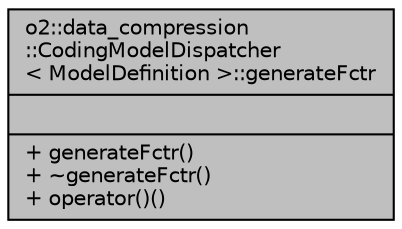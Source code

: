 digraph "o2::data_compression::CodingModelDispatcher&lt; ModelDefinition &gt;::generateFctr"
{
 // INTERACTIVE_SVG=YES
  bgcolor="transparent";
  edge [fontname="Helvetica",fontsize="10",labelfontname="Helvetica",labelfontsize="10"];
  node [fontname="Helvetica",fontsize="10",shape=record];
  Node1 [label="{o2::data_compression\l::CodingModelDispatcher\l\< ModelDefinition \>::generateFctr\n||+ generateFctr()\l+ ~generateFctr()\l+ operator()()\l}",height=0.2,width=0.4,color="black", fillcolor="grey75", style="filled" fontcolor="black"];
}
